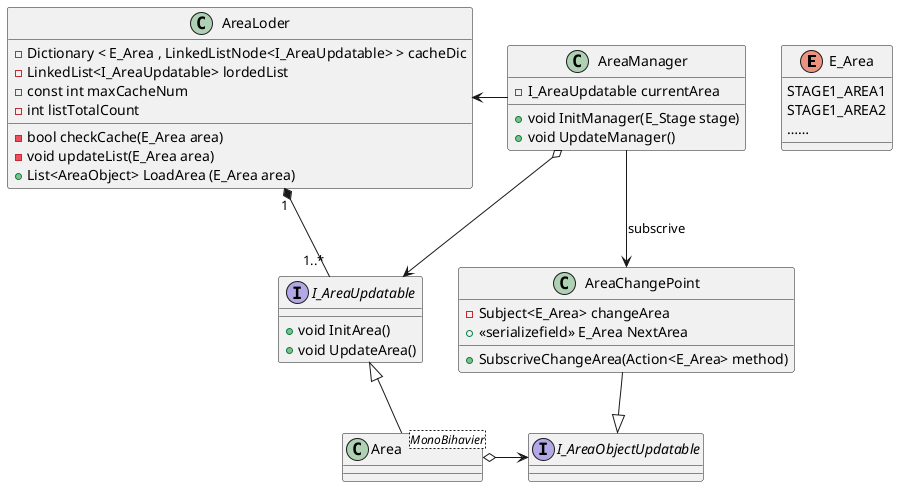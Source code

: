 @startuml StageManagement
    enum E_Area{
        STAGE1_AREA1
        STAGE1_AREA2
        ……
    }


    class AreaLoder {
        - Dictionary < E_Area , LinkedListNode<I_AreaUpdatable> > cacheDic
        - LinkedList<I_AreaUpdatable> lordedList
        - const int maxCacheNum
        - int listTotalCount

        - bool checkCache(E_Area area)
        - void updateList(E_Area area)
        + List<AreaObject> LoadArea (E_Area area)
        
    }


    class AreaManager {
        - I_AreaUpdatable currentArea

        + void InitManager(E_Stage stage)
        + void UpdateManager()
    }


    interface I_AreaUpdatable{
        + void InitArea()
        + void UpdateArea()
    }

    interface I_AreaObjectUpdatable{

    }

    class Area<MonoBihavier>{
        
    }


    class AreaChangePoint{
        - Subject<E_Area> changeArea
        + <<serializefield>> E_Area NextArea

        + SubscriveChangeArea(Action<E_Area> method)
    }
    
    AreaLoder "1" *-right- "1..*" I_AreaUpdatable

    AreaManager -left-> AreaLoder
    AreaManager o--> I_AreaUpdatable
    AreaManager --> AreaChangePoint :subscrive

    I_AreaUpdatable <|-- Area

    Area o-right-> I_AreaObjectUpdatable
    I_AreaObjectUpdatable <|-up- AreaChangePoint

@enduml